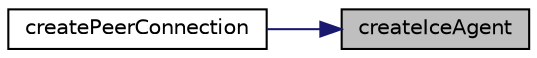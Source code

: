 digraph "createIceAgent"
{
 // LATEX_PDF_SIZE
  edge [fontname="Helvetica",fontsize="10",labelfontname="Helvetica",labelfontsize="10"];
  node [fontname="Helvetica",fontsize="10",shape=record];
  rankdir="RL";
  Node1 [label="createIceAgent",height=0.2,width=0.4,color="black", fillcolor="grey75", style="filled", fontcolor="black",tooltip=" "];
  Node1 -> Node2 [dir="back",color="midnightblue",fontsize="10",style="solid",fontname="Helvetica"];
  Node2 [label="createPeerConnection",height=0.2,width=0.4,color="black", fillcolor="white", style="filled",URL="$group__PublicMemberFunctions.html#gada972c66438c7e7c82e1db0cfe2b2640",tooltip=" "];
}
